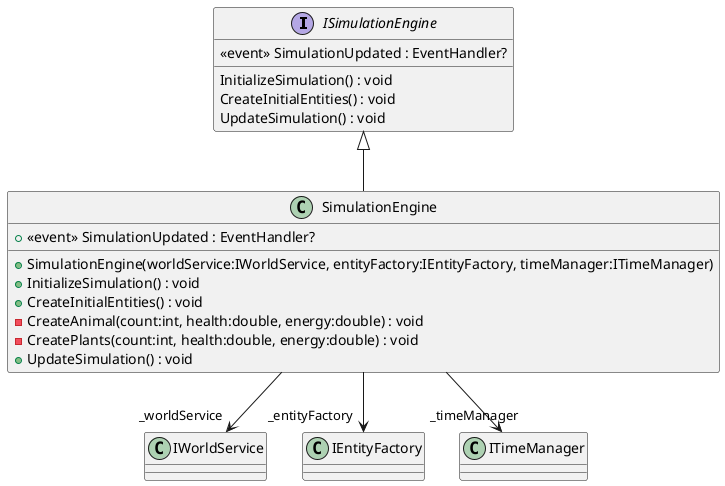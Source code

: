 @startuml
interface ISimulationEngine {
     <<event>> SimulationUpdated : EventHandler? 
    InitializeSimulation() : void
    CreateInitialEntities() : void
    UpdateSimulation() : void
}
class SimulationEngine {
    +  <<event>> SimulationUpdated : EventHandler? 
    + SimulationEngine(worldService:IWorldService, entityFactory:IEntityFactory, timeManager:ITimeManager)
    + InitializeSimulation() : void
    + CreateInitialEntities() : void
    - CreateAnimal(count:int, health:double, energy:double) : void
    - CreatePlants(count:int, health:double, energy:double) : void
    + UpdateSimulation() : void
}
ISimulationEngine <|-- SimulationEngine
SimulationEngine --> "_worldService" IWorldService
SimulationEngine --> "_entityFactory" IEntityFactory
SimulationEngine --> "_timeManager" ITimeManager
@enduml
